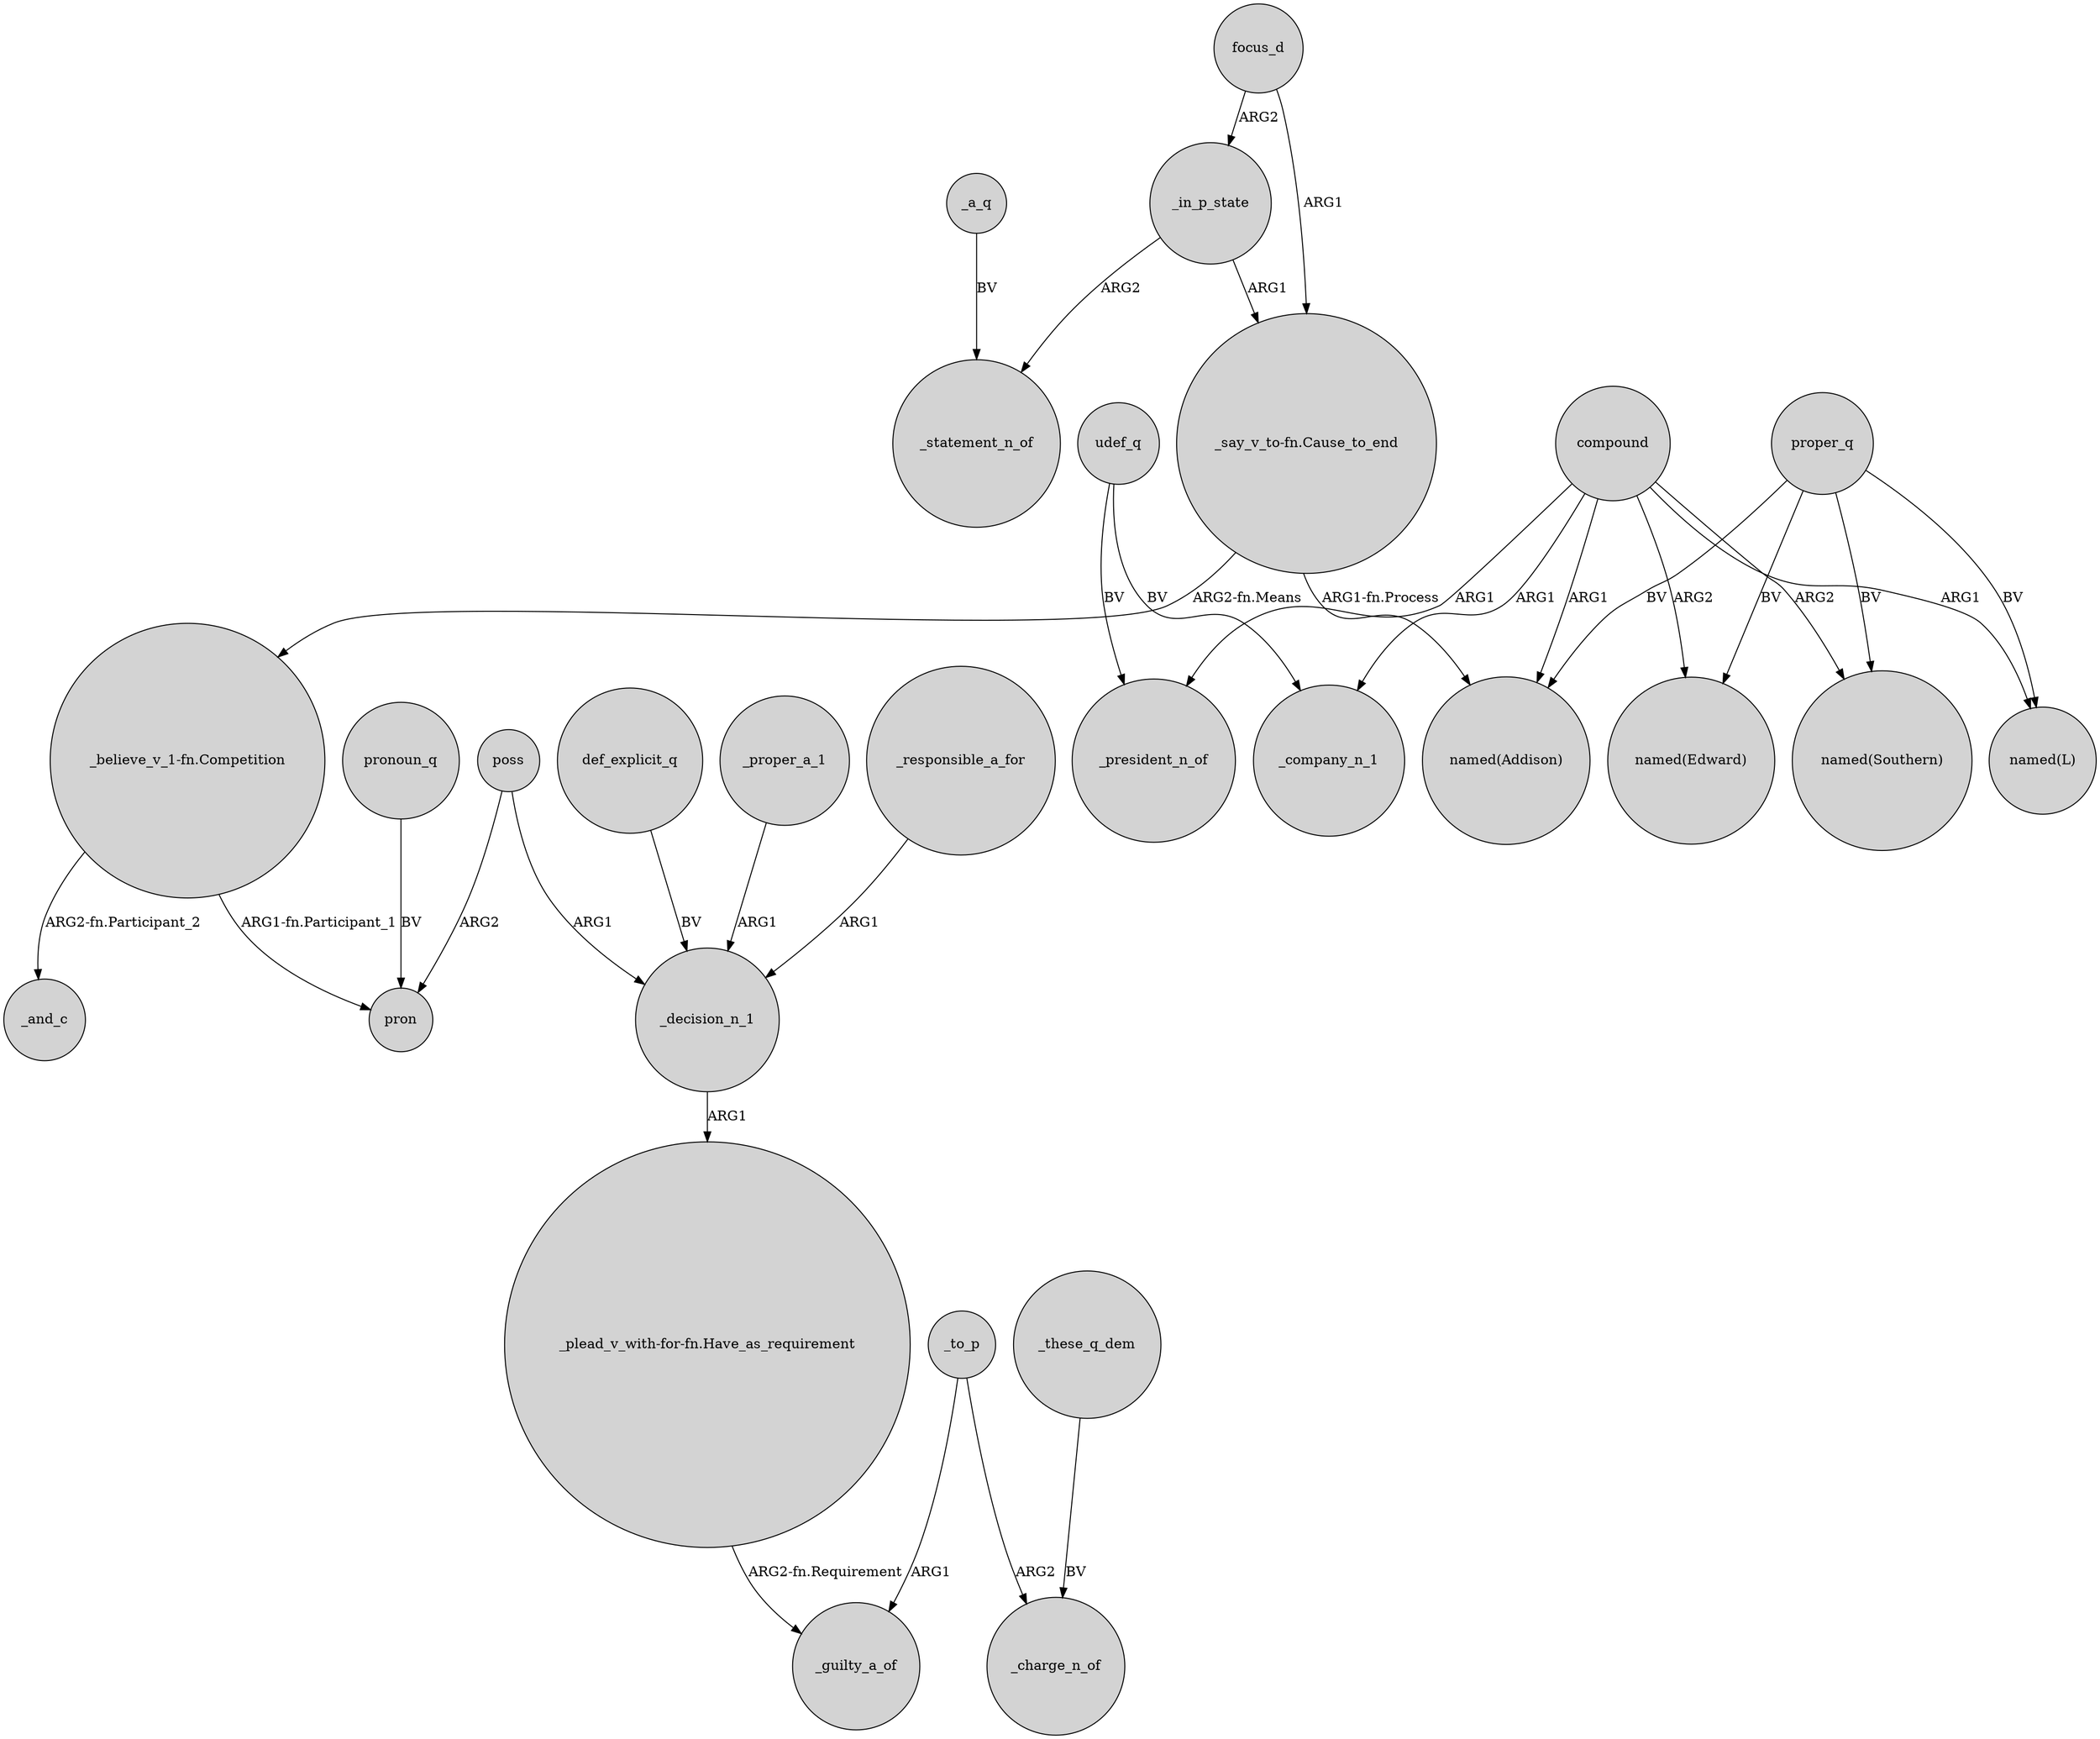 digraph {
	node [shape=circle style=filled]
	_a_q -> _statement_n_of [label=BV]
	focus_d -> _in_p_state [label=ARG2]
	focus_d -> "_say_v_to-fn.Cause_to_end" [label=ARG1]
	udef_q -> _company_n_1 [label=BV]
	"_believe_v_1-fn.Competition" -> pron [label="ARG1-fn.Participant_1"]
	compound -> "named(Edward)" [label=ARG2]
	def_explicit_q -> _decision_n_1 [label=BV]
	compound -> _company_n_1 [label=ARG1]
	_to_p -> _guilty_a_of [label=ARG1]
	poss -> _decision_n_1 [label=ARG1]
	_decision_n_1 -> "_plead_v_with-for-fn.Have_as_requirement" [label=ARG1]
	_in_p_state -> "_say_v_to-fn.Cause_to_end" [label=ARG1]
	"_say_v_to-fn.Cause_to_end" -> "named(Addison)" [label="ARG1-fn.Process"]
	pronoun_q -> pron [label=BV]
	poss -> pron [label=ARG2]
	_these_q_dem -> _charge_n_of [label=BV]
	"_believe_v_1-fn.Competition" -> _and_c [label="ARG2-fn.Participant_2"]
	proper_q -> "named(Addison)" [label=BV]
	_proper_a_1 -> _decision_n_1 [label=ARG1]
	proper_q -> "named(L)" [label=BV]
	compound -> "named(Southern)" [label=ARG2]
	proper_q -> "named(Edward)" [label=BV]
	compound -> _president_n_of [label=ARG1]
	_responsible_a_for -> _decision_n_1 [label=ARG1]
	_to_p -> _charge_n_of [label=ARG2]
	compound -> "named(L)" [label=ARG1]
	"_say_v_to-fn.Cause_to_end" -> "_believe_v_1-fn.Competition" [label="ARG2-fn.Means"]
	proper_q -> "named(Southern)" [label=BV]
	_in_p_state -> _statement_n_of [label=ARG2]
	udef_q -> _president_n_of [label=BV]
	compound -> "named(Addison)" [label=ARG1]
	"_plead_v_with-for-fn.Have_as_requirement" -> _guilty_a_of [label="ARG2-fn.Requirement"]
}

